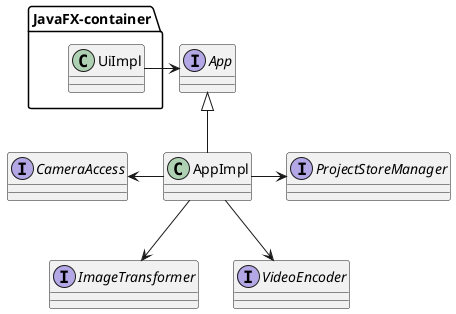 @startuml

interface App
interface CameraAccess
interface ImageTransformer
interface ProjectStoreManager
interface VideoEncoder

package JavaFX-container {
    UiImpl -> App
}

App <|-- AppImpl
CameraAccess <- AppImpl
AppImpl --> ImageTransformer
AppImpl -> ProjectStoreManager
AppImpl --> VideoEncoder


@enduml
